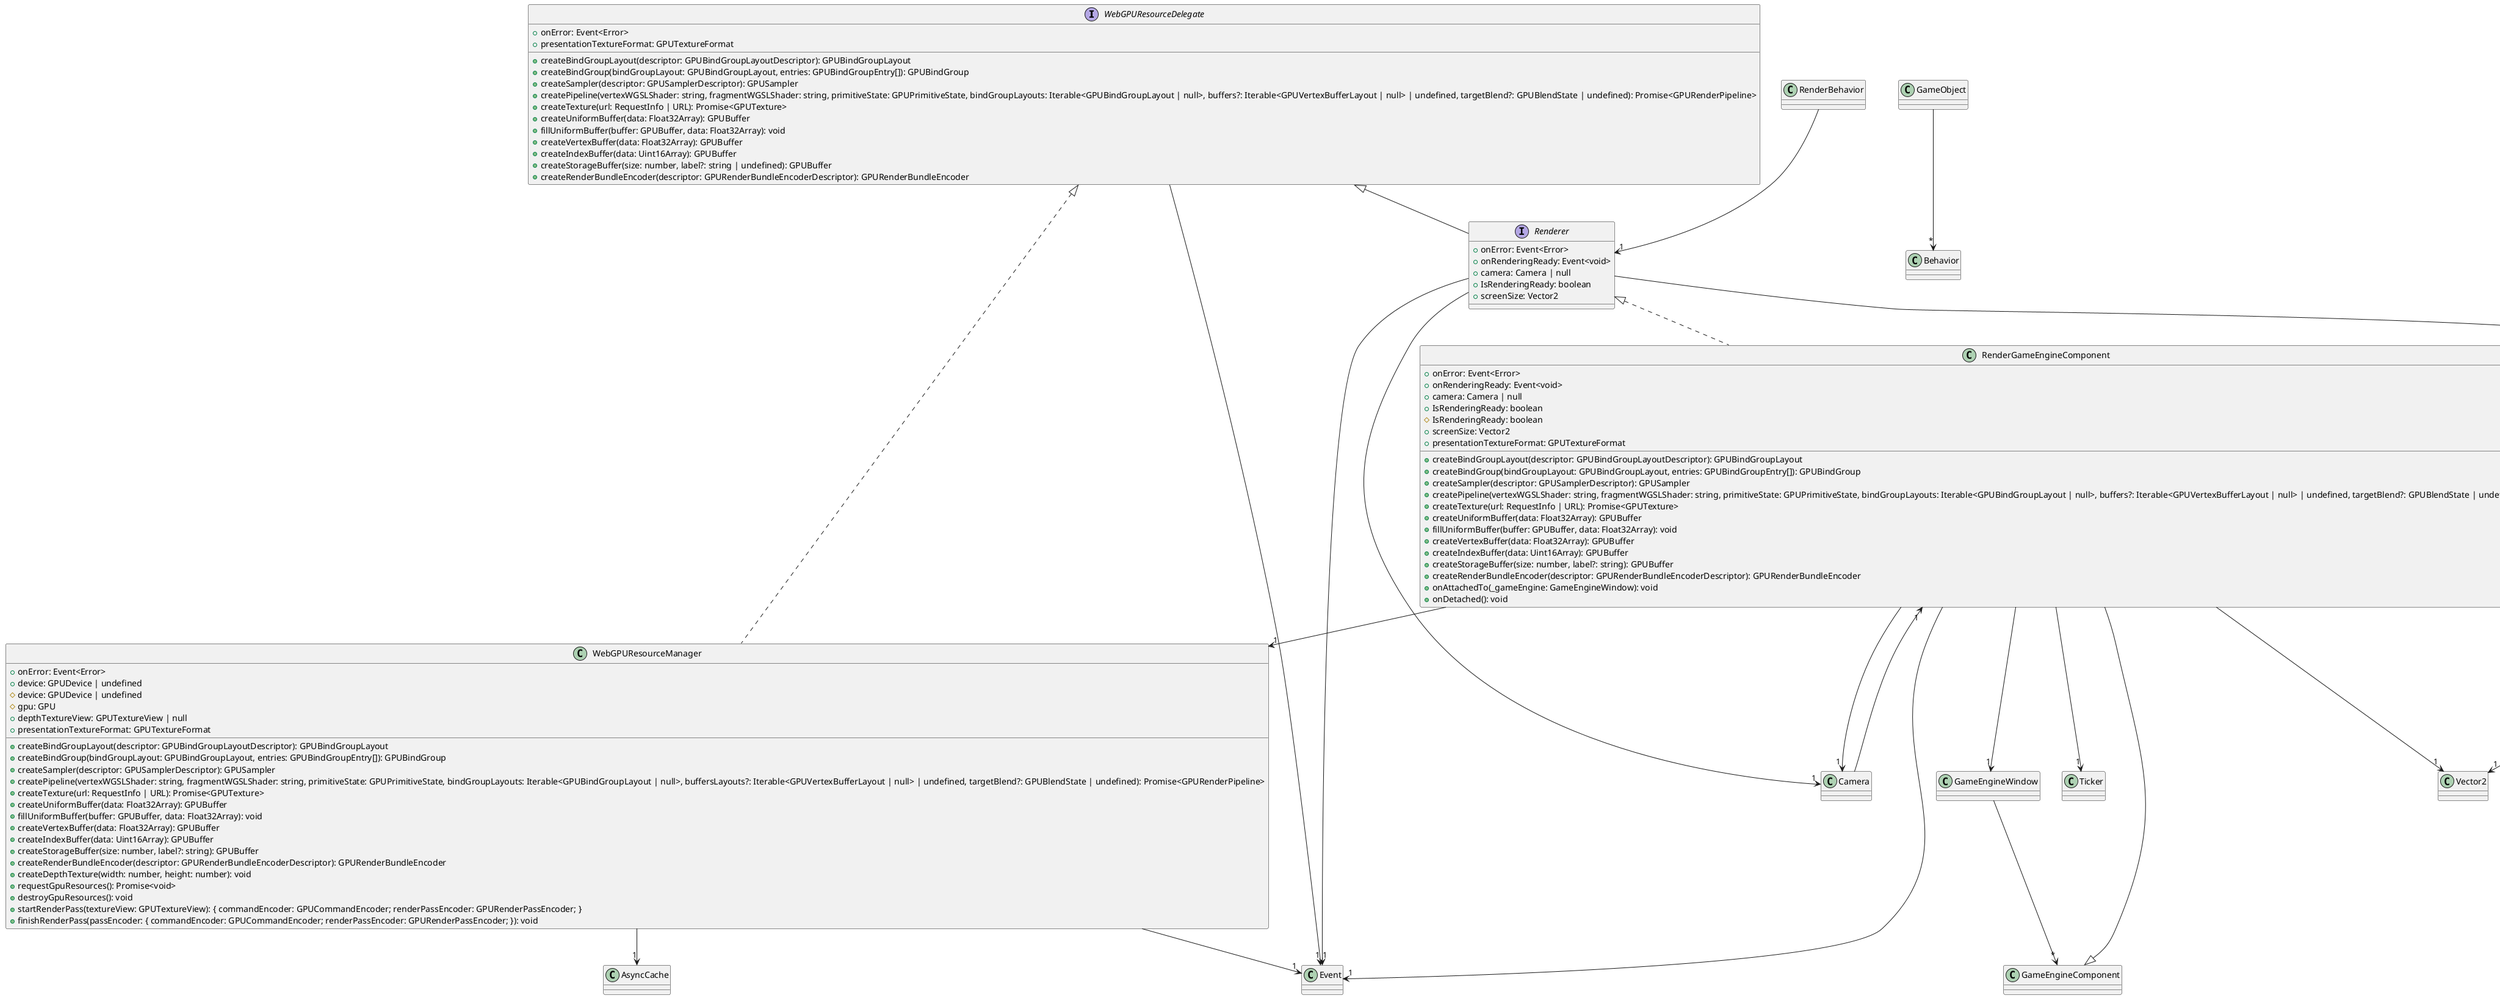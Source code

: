 @startuml
interface WebGPUResourceDelegate {
    +onError: Event<Error>
    +createBindGroupLayout(descriptor: GPUBindGroupLayoutDescriptor): GPUBindGroupLayout
    +createBindGroup(bindGroupLayout: GPUBindGroupLayout, entries: GPUBindGroupEntry[]): GPUBindGroup
    +createSampler(descriptor: GPUSamplerDescriptor): GPUSampler
    +createPipeline(vertexWGSLShader: string, fragmentWGSLShader: string, primitiveState: GPUPrimitiveState, bindGroupLayouts: Iterable<GPUBindGroupLayout | null>, buffers?: Iterable<GPUVertexBufferLayout | null> | undefined, targetBlend?: GPUBlendState | undefined): Promise<GPURenderPipeline>
    +createTexture(url: RequestInfo | URL): Promise<GPUTexture>
    +createUniformBuffer(data: Float32Array): GPUBuffer
    +fillUniformBuffer(buffer: GPUBuffer, data: Float32Array): void
    +createVertexBuffer(data: Float32Array): GPUBuffer
    +createIndexBuffer(data: Uint16Array): GPUBuffer
    +createStorageBuffer(size: number, label?: string | undefined): GPUBuffer
    +createRenderBundleEncoder(descriptor: GPURenderBundleEncoderDescriptor): GPURenderBundleEncoder
    +presentationTextureFormat: GPUTextureFormat
}
class WebGPUResourceManager implements WebGPUResourceDelegate {
    +onError: Event<Error>
    +device: GPUDevice | undefined
    #device: GPUDevice | undefined
    #gpu: GPU
    +depthTextureView: GPUTextureView | null
    +presentationTextureFormat: GPUTextureFormat
    +createBindGroupLayout(descriptor: GPUBindGroupLayoutDescriptor): GPUBindGroupLayout
    +createBindGroup(bindGroupLayout: GPUBindGroupLayout, entries: GPUBindGroupEntry[]): GPUBindGroup
    +createSampler(descriptor: GPUSamplerDescriptor): GPUSampler
    +createPipeline(vertexWGSLShader: string, fragmentWGSLShader: string, primitiveState: GPUPrimitiveState, bindGroupLayouts: Iterable<GPUBindGroupLayout | null>, buffersLayouts?: Iterable<GPUVertexBufferLayout | null> | undefined, targetBlend?: GPUBlendState | undefined): Promise<GPURenderPipeline>
    +createTexture(url: RequestInfo | URL): Promise<GPUTexture>
    +createUniformBuffer(data: Float32Array): GPUBuffer
    +fillUniformBuffer(buffer: GPUBuffer, data: Float32Array): void
    +createVertexBuffer(data: Float32Array): GPUBuffer
    +createIndexBuffer(data: Uint16Array): GPUBuffer
    +createStorageBuffer(size: number, label?: string): GPUBuffer
    +createRenderBundleEncoder(descriptor: GPURenderBundleEncoderDescriptor): GPURenderBundleEncoder
    +createDepthTexture(width: number, height: number): void
    +requestGpuResources(): Promise<void>
    +destroyGpuResources(): void
    +startRenderPass(textureView: GPUTextureView): { commandEncoder: GPUCommandEncoder; renderPassEncoder: GPURenderPassEncoder; }
    +finishRenderPass(passEncoder: { commandEncoder: GPUCommandEncoder; renderPassEncoder: GPURenderPassEncoder; }): void
}
class RenderGameEngineComponent extends GameEngineComponent implements Renderer {
    +onError: Event<Error>
    +onRenderingReady: Event<void>
    +camera: Camera | null
    +IsRenderingReady: boolean
    #IsRenderingReady: boolean
    +screenSize: Vector2
    +createBindGroupLayout(descriptor: GPUBindGroupLayoutDescriptor): GPUBindGroupLayout
    +createBindGroup(bindGroupLayout: GPUBindGroupLayout, entries: GPUBindGroupEntry[]): GPUBindGroup
    +createSampler(descriptor: GPUSamplerDescriptor): GPUSampler
    +createPipeline(vertexWGSLShader: string, fragmentWGSLShader: string, primitiveState: GPUPrimitiveState, bindGroupLayouts: Iterable<GPUBindGroupLayout | null>, buffers?: Iterable<GPUVertexBufferLayout | null> | undefined, targetBlend?: GPUBlendState | undefined): Promise<GPURenderPipeline>
    +createTexture(url: RequestInfo | URL): Promise<GPUTexture>
    +createUniformBuffer(data: Float32Array): GPUBuffer
    +fillUniformBuffer(buffer: GPUBuffer, data: Float32Array): void
    +createVertexBuffer(data: Float32Array): GPUBuffer
    +createIndexBuffer(data: Uint16Array): GPUBuffer
    +createStorageBuffer(size: number, label?: string): GPUBuffer
    +createRenderBundleEncoder(descriptor: GPURenderBundleEncoderDescriptor): GPURenderBundleEncoder
    +presentationTextureFormat: GPUTextureFormat
    +onAttachedTo(_gameEngine: GameEngineWindow): void
    +onDetached(): void
}
interface Renderer extends WebGPUResourceDelegate {
    +onError: Event<Error>
    +onRenderingReady: Event<void>
    +camera: Camera | null
    +IsRenderingReady: boolean
    +screenSize: Vector2
}
GameEngineWindow --> "*" GameEngineComponent
GameObject --> "*" Behavior
RenderBehavior --> "1" Renderer
WebGPUResourceDelegate --> "1" Event
WebGPUResourceManager --> "1" Event
WebGPUResourceManager --> "1" AsyncCache
RenderGameEngineComponent --> "1" Event
RenderGameEngineComponent --> "1" Camera
RenderGameEngineComponent --> "1" Vector2
RenderGameEngineComponent --> "1" Ticker
RenderGameEngineComponent --> "1" WebGPUResourceManager
RenderGameEngineComponent --> "1" GameEngineWindow
Camera --> "1" RenderGameEngineComponent
Renderer --> "1" Event
Renderer --> "1" Camera
Renderer --> "1" Vector2
@enduml